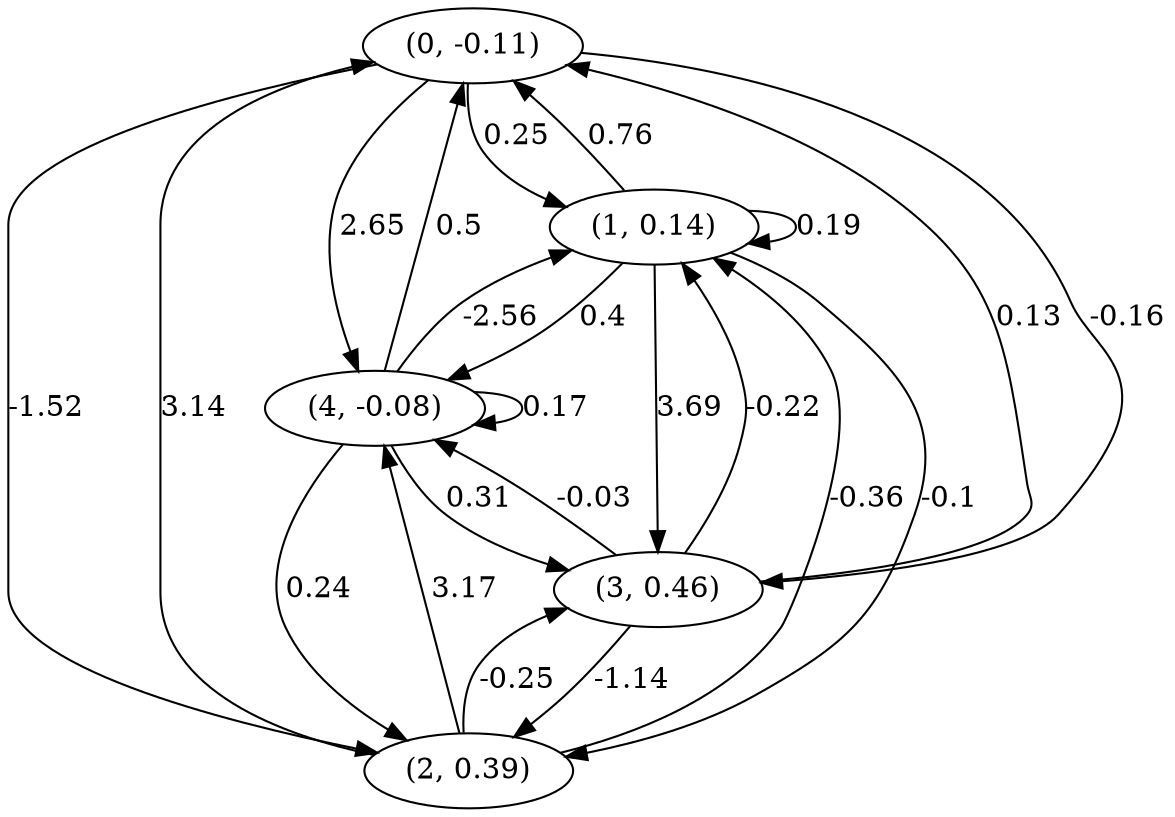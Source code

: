 digraph {
    0 [ label = "(0, -0.11)" ]
    1 [ label = "(1, 0.14)" ]
    2 [ label = "(2, 0.39)" ]
    3 [ label = "(3, 0.46)" ]
    4 [ label = "(4, -0.08)" ]
    1 -> 1 [ label = "0.19" ]
    4 -> 4 [ label = "0.17" ]
    1 -> 0 [ label = "0.76" ]
    2 -> 0 [ label = "3.14" ]
    3 -> 0 [ label = "0.13" ]
    4 -> 0 [ label = "0.5" ]
    0 -> 1 [ label = "0.25" ]
    2 -> 1 [ label = "-0.36" ]
    3 -> 1 [ label = "-0.22" ]
    4 -> 1 [ label = "-2.56" ]
    0 -> 2 [ label = "-1.52" ]
    1 -> 2 [ label = "-0.1" ]
    3 -> 2 [ label = "-1.14" ]
    4 -> 2 [ label = "0.24" ]
    0 -> 3 [ label = "-0.16" ]
    1 -> 3 [ label = "3.69" ]
    2 -> 3 [ label = "-0.25" ]
    4 -> 3 [ label = "0.31" ]
    0 -> 4 [ label = "2.65" ]
    1 -> 4 [ label = "0.4" ]
    2 -> 4 [ label = "3.17" ]
    3 -> 4 [ label = "-0.03" ]
}

